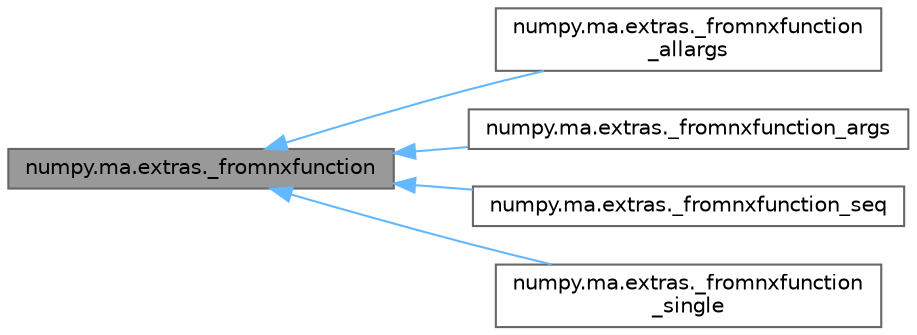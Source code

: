 digraph "numpy.ma.extras._fromnxfunction"
{
 // LATEX_PDF_SIZE
  bgcolor="transparent";
  edge [fontname=Helvetica,fontsize=10,labelfontname=Helvetica,labelfontsize=10];
  node [fontname=Helvetica,fontsize=10,shape=box,height=0.2,width=0.4];
  rankdir="LR";
  Node1 [id="Node000001",label="numpy.ma.extras._fromnxfunction",height=0.2,width=0.4,color="gray40", fillcolor="grey60", style="filled", fontcolor="black",tooltip=" "];
  Node1 -> Node2 [id="edge1_Node000001_Node000002",dir="back",color="steelblue1",style="solid",tooltip=" "];
  Node2 [id="Node000002",label="numpy.ma.extras._fromnxfunction\l_allargs",height=0.2,width=0.4,color="gray40", fillcolor="white", style="filled",URL="$d9/d96/classnumpy_1_1ma_1_1extras_1_1__fromnxfunction__allargs.html",tooltip=" "];
  Node1 -> Node3 [id="edge2_Node000001_Node000003",dir="back",color="steelblue1",style="solid",tooltip=" "];
  Node3 [id="Node000003",label="numpy.ma.extras._fromnxfunction_args",height=0.2,width=0.4,color="gray40", fillcolor="white", style="filled",URL="$d8/dde/classnumpy_1_1ma_1_1extras_1_1__fromnxfunction__args.html",tooltip=" "];
  Node1 -> Node4 [id="edge3_Node000001_Node000004",dir="back",color="steelblue1",style="solid",tooltip=" "];
  Node4 [id="Node000004",label="numpy.ma.extras._fromnxfunction_seq",height=0.2,width=0.4,color="gray40", fillcolor="white", style="filled",URL="$d8/d0d/classnumpy_1_1ma_1_1extras_1_1__fromnxfunction__seq.html",tooltip=" "];
  Node1 -> Node5 [id="edge4_Node000001_Node000005",dir="back",color="steelblue1",style="solid",tooltip=" "];
  Node5 [id="Node000005",label="numpy.ma.extras._fromnxfunction\l_single",height=0.2,width=0.4,color="gray40", fillcolor="white", style="filled",URL="$d2/da8/classnumpy_1_1ma_1_1extras_1_1__fromnxfunction__single.html",tooltip=" "];
}
